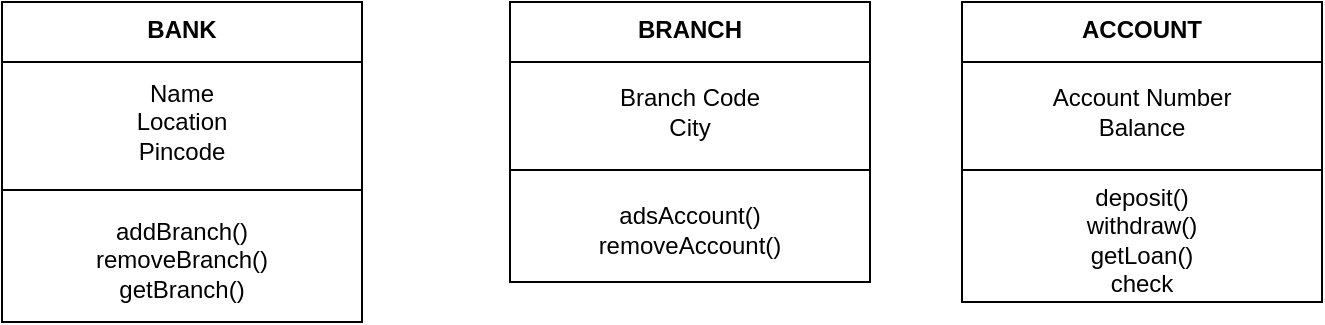 <mxfile version="24.0.3" type="github">
  <diagram name="Page-1" id="awzJ-rFNXbt2BCMWb1SS">
    <mxGraphModel dx="1050" dy="569" grid="1" gridSize="10" guides="1" tooltips="1" connect="1" arrows="1" fold="1" page="1" pageScale="1" pageWidth="827" pageHeight="1169" math="0" shadow="0">
      <root>
        <mxCell id="0" />
        <mxCell id="1" parent="0" />
        <mxCell id="bsN6UaU0vua18vCCyFgX-9" value="BANK" style="swimlane;fontStyle=1;align=center;verticalAlign=top;childLayout=stackLayout;horizontal=1;startSize=30;horizontalStack=0;resizeParent=1;resizeParentMax=0;resizeLast=0;collapsible=1;marginBottom=0;whiteSpace=wrap;html=1;" vertex="1" parent="1">
          <mxGeometry x="70" y="100" width="180" height="160" as="geometry" />
        </mxCell>
        <mxCell id="bsN6UaU0vua18vCCyFgX-10" value="Name&lt;div&gt;Location&lt;/div&gt;&lt;div&gt;Pincode&lt;/div&gt;" style="text;strokeColor=none;fillColor=none;align=center;verticalAlign=middle;spacingLeft=4;spacingRight=4;overflow=hidden;rotatable=0;points=[[0,0.5],[1,0.5]];portConstraint=eastwest;whiteSpace=wrap;html=1;fontStyle=0" vertex="1" parent="bsN6UaU0vua18vCCyFgX-9">
          <mxGeometry y="30" width="180" height="60" as="geometry" />
        </mxCell>
        <mxCell id="bsN6UaU0vua18vCCyFgX-11" value="" style="line;strokeWidth=1;fillColor=none;align=left;verticalAlign=middle;spacingTop=-1;spacingLeft=3;spacingRight=3;rotatable=0;labelPosition=right;points=[];portConstraint=eastwest;strokeColor=inherit;" vertex="1" parent="bsN6UaU0vua18vCCyFgX-9">
          <mxGeometry y="90" width="180" height="8" as="geometry" />
        </mxCell>
        <mxCell id="bsN6UaU0vua18vCCyFgX-12" value="addBranch()&lt;div&gt;removeBranch()&lt;/div&gt;&lt;div&gt;getBranch()&lt;/div&gt;" style="text;strokeColor=none;fillColor=none;align=center;verticalAlign=middle;spacingLeft=4;spacingRight=4;overflow=hidden;rotatable=0;points=[[0,0.5],[1,0.5]];portConstraint=eastwest;whiteSpace=wrap;html=1;" vertex="1" parent="bsN6UaU0vua18vCCyFgX-9">
          <mxGeometry y="98" width="180" height="62" as="geometry" />
        </mxCell>
        <mxCell id="bsN6UaU0vua18vCCyFgX-13" value="BRANCH" style="swimlane;fontStyle=1;align=center;verticalAlign=top;childLayout=stackLayout;horizontal=1;startSize=30;horizontalStack=0;resizeParent=1;resizeParentMax=0;resizeLast=0;collapsible=1;marginBottom=0;whiteSpace=wrap;html=1;" vertex="1" parent="1">
          <mxGeometry x="324" y="100" width="180" height="140" as="geometry" />
        </mxCell>
        <mxCell id="bsN6UaU0vua18vCCyFgX-14" value="Branch Code&lt;div&gt;&lt;div&gt;City&lt;/div&gt;&lt;/div&gt;" style="text;strokeColor=none;fillColor=none;align=center;verticalAlign=middle;spacingLeft=4;spacingRight=4;overflow=hidden;rotatable=0;points=[[0,0.5],[1,0.5]];portConstraint=eastwest;whiteSpace=wrap;html=1;fontStyle=0" vertex="1" parent="bsN6UaU0vua18vCCyFgX-13">
          <mxGeometry y="30" width="180" height="50" as="geometry" />
        </mxCell>
        <mxCell id="bsN6UaU0vua18vCCyFgX-15" value="" style="line;strokeWidth=1;fillColor=none;align=left;verticalAlign=middle;spacingTop=-1;spacingLeft=3;spacingRight=3;rotatable=0;labelPosition=right;points=[];portConstraint=eastwest;strokeColor=inherit;" vertex="1" parent="bsN6UaU0vua18vCCyFgX-13">
          <mxGeometry y="80" width="180" height="8" as="geometry" />
        </mxCell>
        <mxCell id="bsN6UaU0vua18vCCyFgX-16" value="adsAccount()&lt;div&gt;removeAccount()&lt;/div&gt;" style="text;strokeColor=none;fillColor=none;align=center;verticalAlign=middle;spacingLeft=4;spacingRight=4;overflow=hidden;rotatable=0;points=[[0,0.5],[1,0.5]];portConstraint=eastwest;whiteSpace=wrap;html=1;" vertex="1" parent="bsN6UaU0vua18vCCyFgX-13">
          <mxGeometry y="88" width="180" height="52" as="geometry" />
        </mxCell>
        <mxCell id="bsN6UaU0vua18vCCyFgX-17" value="ACCOUNT" style="swimlane;fontStyle=1;align=center;verticalAlign=top;childLayout=stackLayout;horizontal=1;startSize=30;horizontalStack=0;resizeParent=1;resizeParentMax=0;resizeLast=0;collapsible=1;marginBottom=0;whiteSpace=wrap;html=1;" vertex="1" parent="1">
          <mxGeometry x="550" y="100" width="180" height="150" as="geometry" />
        </mxCell>
        <mxCell id="bsN6UaU0vua18vCCyFgX-18" value="Account Number&lt;div&gt;Balance&lt;/div&gt;" style="text;strokeColor=none;fillColor=none;align=center;verticalAlign=middle;spacingLeft=4;spacingRight=4;overflow=hidden;rotatable=0;points=[[0,0.5],[1,0.5]];portConstraint=eastwest;whiteSpace=wrap;html=1;fontStyle=0" vertex="1" parent="bsN6UaU0vua18vCCyFgX-17">
          <mxGeometry y="30" width="180" height="50" as="geometry" />
        </mxCell>
        <mxCell id="bsN6UaU0vua18vCCyFgX-19" value="" style="line;strokeWidth=1;fillColor=none;align=left;verticalAlign=middle;spacingTop=-1;spacingLeft=3;spacingRight=3;rotatable=0;labelPosition=right;points=[];portConstraint=eastwest;strokeColor=inherit;" vertex="1" parent="bsN6UaU0vua18vCCyFgX-17">
          <mxGeometry y="80" width="180" height="8" as="geometry" />
        </mxCell>
        <mxCell id="bsN6UaU0vua18vCCyFgX-20" value="deposit()&lt;div&gt;withdraw()&lt;/div&gt;&lt;div&gt;getLoan()&lt;/div&gt;&lt;div&gt;check&lt;/div&gt;" style="text;strokeColor=none;fillColor=none;align=center;verticalAlign=middle;spacingLeft=4;spacingRight=4;overflow=hidden;rotatable=0;points=[[0,0.5],[1,0.5]];portConstraint=eastwest;whiteSpace=wrap;html=1;" vertex="1" parent="bsN6UaU0vua18vCCyFgX-17">
          <mxGeometry y="88" width="180" height="62" as="geometry" />
        </mxCell>
      </root>
    </mxGraphModel>
  </diagram>
</mxfile>
